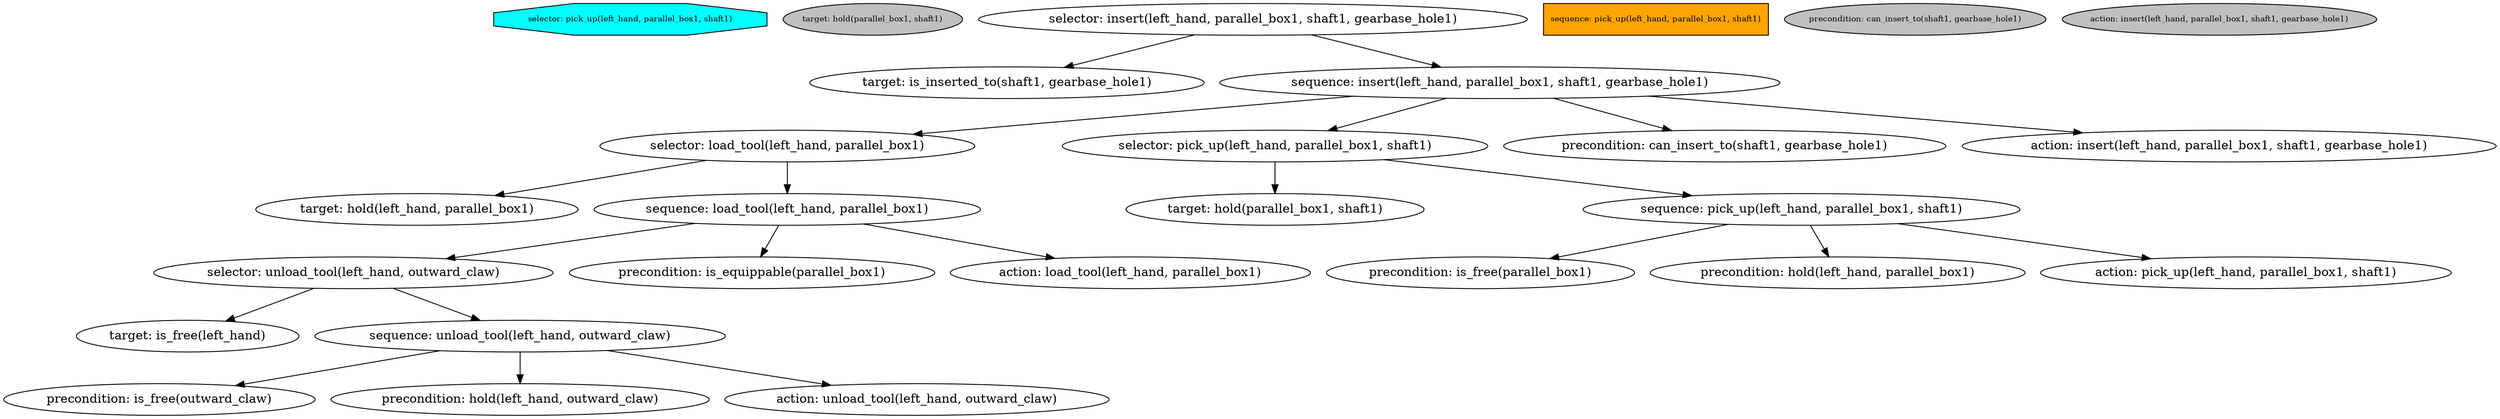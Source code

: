 digraph pastafarianism {
ordering=out;
graph [fontname="times-roman"];
node [fontname="times-roman"];
edge [fontname="times-roman"];
selector [fillcolor=cyan, fontcolor=black, fontsize=9, label="selector: insert(left_hand, parallel_box1, shaft1, gearbase_hole1)", shape=octagon, style=filled];
target [fillcolor=gray, fontcolor=black, fontsize=9, label="target: is_inserted_to(shaft1, gearbase_hole1)", shape=ellipse, style=filled];
"selector: insert(left_hand, parallel_box1, shaft1, gearbase_hole1)" -> "target: is_inserted_to(shaft1, gearbase_hole1)";
sequence [fillcolor=orange, fontcolor=black, fontsize=9, label="sequence: insert(left_hand, parallel_box1, shaft1, gearbase_hole1)", shape=box, style=filled];
"selector: insert(left_hand, parallel_box1, shaft1, gearbase_hole1)" -> "sequence: insert(left_hand, parallel_box1, shaft1, gearbase_hole1)";
selector [fillcolor=cyan, fontcolor=black, fontsize=9, label="selector: load_tool(left_hand, parallel_box1)", shape=octagon, style=filled];
"sequence: insert(left_hand, parallel_box1, shaft1, gearbase_hole1)" -> "selector: load_tool(left_hand, parallel_box1)";
target [fillcolor=gray, fontcolor=black, fontsize=9, label="target: hold(left_hand, parallel_box1)", shape=ellipse, style=filled];
"selector: load_tool(left_hand, parallel_box1)" -> "target: hold(left_hand, parallel_box1)";
sequence [fillcolor=orange, fontcolor=black, fontsize=9, label="sequence: load_tool(left_hand, parallel_box1)", shape=box, style=filled];
"selector: load_tool(left_hand, parallel_box1)" -> "sequence: load_tool(left_hand, parallel_box1)";
selector [fillcolor=cyan, fontcolor=black, fontsize=9, label="selector: unload_tool(left_hand, outward_claw)", shape=octagon, style=filled];
"sequence: load_tool(left_hand, parallel_box1)" -> "selector: unload_tool(left_hand, outward_claw)";
target [fillcolor=gray, fontcolor=black, fontsize=9, label="target: is_free(left_hand)", shape=ellipse, style=filled];
"selector: unload_tool(left_hand, outward_claw)" -> "target: is_free(left_hand)";
sequence [fillcolor=orange, fontcolor=black, fontsize=9, label="sequence: unload_tool(left_hand, outward_claw)", shape=box, style=filled];
"selector: unload_tool(left_hand, outward_claw)" -> "sequence: unload_tool(left_hand, outward_claw)";
precondition [fillcolor=gray, fontcolor=black, fontsize=9, label="precondition: is_free(outward_claw)", shape=ellipse, style=filled];
"sequence: unload_tool(left_hand, outward_claw)" -> "precondition: is_free(outward_claw)";
precondition [fillcolor=gray, fontcolor=black, fontsize=9, label="precondition: hold(left_hand, outward_claw)", shape=ellipse, style=filled];
"sequence: unload_tool(left_hand, outward_claw)" -> "precondition: hold(left_hand, outward_claw)";
action [fillcolor=gray, fontcolor=black, fontsize=9, label="action: unload_tool(left_hand, outward_claw)", shape=ellipse, style=filled];
"sequence: unload_tool(left_hand, outward_claw)" -> "action: unload_tool(left_hand, outward_claw)";
precondition [fillcolor=gray, fontcolor=black, fontsize=9, label="precondition: is_equippable(parallel_box1)", shape=ellipse, style=filled];
"sequence: load_tool(left_hand, parallel_box1)" -> "precondition: is_equippable(parallel_box1)";
action [fillcolor=gray, fontcolor=black, fontsize=9, label="action: load_tool(left_hand, parallel_box1)", shape=ellipse, style=filled];
"sequence: load_tool(left_hand, parallel_box1)" -> "action: load_tool(left_hand, parallel_box1)";
selector [fillcolor=cyan, fontcolor=black, fontsize=9, label="selector: pick_up(left_hand, parallel_box1, shaft1)", shape=octagon, style=filled];
"sequence: insert(left_hand, parallel_box1, shaft1, gearbase_hole1)" -> "selector: pick_up(left_hand, parallel_box1, shaft1)";
target [fillcolor=gray, fontcolor=black, fontsize=9, label="target: hold(parallel_box1, shaft1)", shape=ellipse, style=filled];
"selector: pick_up(left_hand, parallel_box1, shaft1)" -> "target: hold(parallel_box1, shaft1)";
sequence [fillcolor=orange, fontcolor=black, fontsize=9, label="sequence: pick_up(left_hand, parallel_box1, shaft1)", shape=box, style=filled];
"selector: pick_up(left_hand, parallel_box1, shaft1)" -> "sequence: pick_up(left_hand, parallel_box1, shaft1)";
precondition [fillcolor=gray, fontcolor=black, fontsize=9, label="precondition: is_free(parallel_box1)", shape=ellipse, style=filled];
"sequence: pick_up(left_hand, parallel_box1, shaft1)" -> "precondition: is_free(parallel_box1)";
precondition [fillcolor=gray, fontcolor=black, fontsize=9, label="precondition: hold(left_hand, parallel_box1)", shape=ellipse, style=filled];
"sequence: pick_up(left_hand, parallel_box1, shaft1)" -> "precondition: hold(left_hand, parallel_box1)";
action [fillcolor=gray, fontcolor=black, fontsize=9, label="action: pick_up(left_hand, parallel_box1, shaft1)", shape=ellipse, style=filled];
"sequence: pick_up(left_hand, parallel_box1, shaft1)" -> "action: pick_up(left_hand, parallel_box1, shaft1)";
precondition [fillcolor=gray, fontcolor=black, fontsize=9, label="precondition: can_insert_to(shaft1, gearbase_hole1)", shape=ellipse, style=filled];
"sequence: insert(left_hand, parallel_box1, shaft1, gearbase_hole1)" -> "precondition: can_insert_to(shaft1, gearbase_hole1)";
action [fillcolor=gray, fontcolor=black, fontsize=9, label="action: insert(left_hand, parallel_box1, shaft1, gearbase_hole1)", shape=ellipse, style=filled];
"sequence: insert(left_hand, parallel_box1, shaft1, gearbase_hole1)" -> "action: insert(left_hand, parallel_box1, shaft1, gearbase_hole1)";
}
